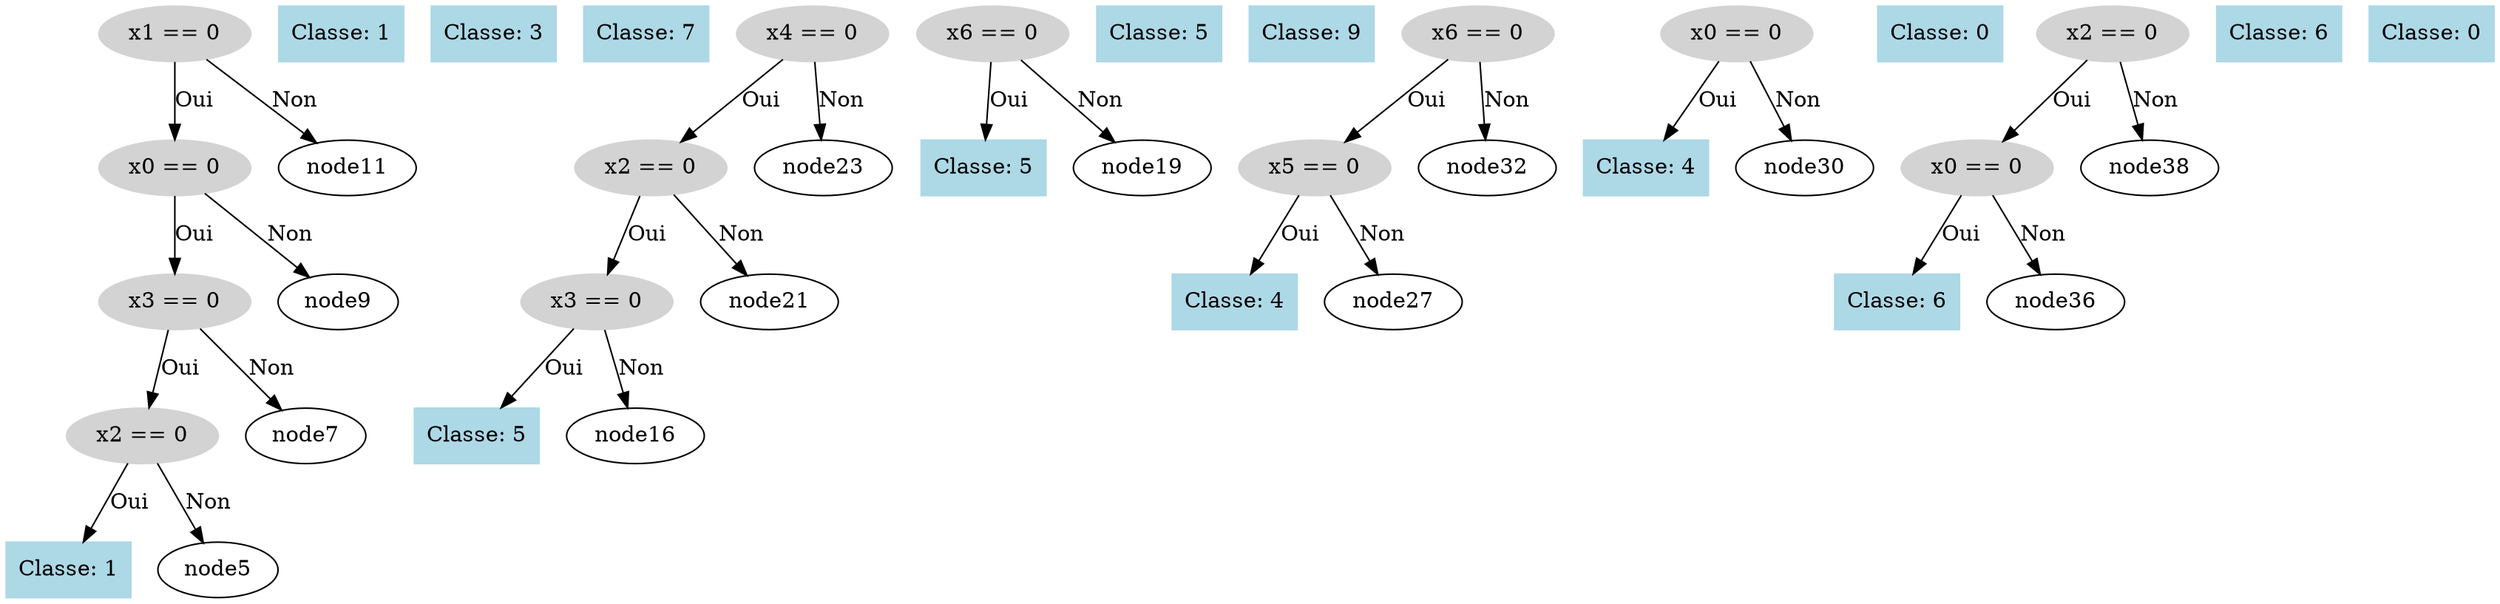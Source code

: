 digraph DecisionTree {
  node0 [label="x1 == 0", shape=ellipse, style=filled, color=lightgray];
  node0 -> node1 [label="Oui"];
  node1 [label="x0 == 0", shape=ellipse, style=filled, color=lightgray];
  node1 -> node2 [label="Oui"];
  node2 [label="x3 == 0", shape=ellipse, style=filled, color=lightgray];
  node2 -> node3 [label="Oui"];
  node3 [label="x2 == 0", shape=ellipse, style=filled, color=lightgray];
  node3 -> node4 [label="Oui"];
  node4 [label="Classe: 1", shape=box, style=filled, color=lightblue];
  node3 -> node5 [label="Non"];
  node6 [label="Classe: 1", shape=box, style=filled, color=lightblue];
  node2 -> node7 [label="Non"];
  node8 [label="Classe: 3", shape=box, style=filled, color=lightblue];
  node1 -> node9 [label="Non"];
  node10 [label="Classe: 7", shape=box, style=filled, color=lightblue];
  node0 -> node11 [label="Non"];
  node12 [label="x4 == 0", shape=ellipse, style=filled, color=lightgray];
  node12 -> node13 [label="Oui"];
  node13 [label="x2 == 0", shape=ellipse, style=filled, color=lightgray];
  node13 -> node14 [label="Oui"];
  node14 [label="x3 == 0", shape=ellipse, style=filled, color=lightgray];
  node14 -> node15 [label="Oui"];
  node15 [label="Classe: 5", shape=box, style=filled, color=lightblue];
  node14 -> node16 [label="Non"];
  node17 [label="x6 == 0", shape=ellipse, style=filled, color=lightgray];
  node17 -> node18 [label="Oui"];
  node18 [label="Classe: 5", shape=box, style=filled, color=lightblue];
  node17 -> node19 [label="Non"];
  node20 [label="Classe: 5", shape=box, style=filled, color=lightblue];
  node13 -> node21 [label="Non"];
  node22 [label="Classe: 9", shape=box, style=filled, color=lightblue];
  node12 -> node23 [label="Non"];
  node24 [label="x6 == 0", shape=ellipse, style=filled, color=lightgray];
  node24 -> node25 [label="Oui"];
  node25 [label="x5 == 0", shape=ellipse, style=filled, color=lightgray];
  node25 -> node26 [label="Oui"];
  node26 [label="Classe: 4", shape=box, style=filled, color=lightblue];
  node25 -> node27 [label="Non"];
  node28 [label="x0 == 0", shape=ellipse, style=filled, color=lightgray];
  node28 -> node29 [label="Oui"];
  node29 [label="Classe: 4", shape=box, style=filled, color=lightblue];
  node28 -> node30 [label="Non"];
  node31 [label="Classe: 0", shape=box, style=filled, color=lightblue];
  node24 -> node32 [label="Non"];
  node33 [label="x2 == 0", shape=ellipse, style=filled, color=lightgray];
  node33 -> node34 [label="Oui"];
  node34 [label="x0 == 0", shape=ellipse, style=filled, color=lightgray];
  node34 -> node35 [label="Oui"];
  node35 [label="Classe: 6", shape=box, style=filled, color=lightblue];
  node34 -> node36 [label="Non"];
  node37 [label="Classe: 6", shape=box, style=filled, color=lightblue];
  node33 -> node38 [label="Non"];
  node39 [label="Classe: 0", shape=box, style=filled, color=lightblue];
}
